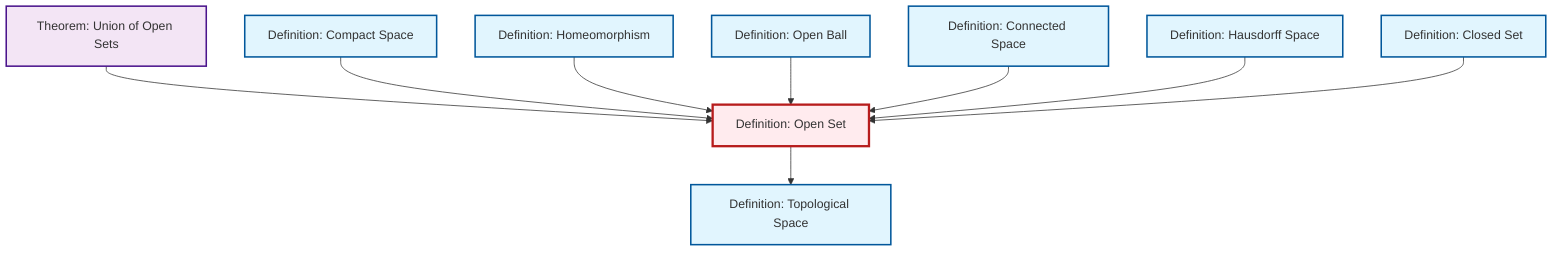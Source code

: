 graph TD
    classDef definition fill:#e1f5fe,stroke:#01579b,stroke-width:2px
    classDef theorem fill:#f3e5f5,stroke:#4a148c,stroke-width:2px
    classDef axiom fill:#fff3e0,stroke:#e65100,stroke-width:2px
    classDef example fill:#e8f5e9,stroke:#1b5e20,stroke-width:2px
    classDef current fill:#ffebee,stroke:#b71c1c,stroke-width:3px
    def-homeomorphism["Definition: Homeomorphism"]:::definition
    def-closed-set["Definition: Closed Set"]:::definition
    def-open-set["Definition: Open Set"]:::definition
    def-open-ball["Definition: Open Ball"]:::definition
    thm-union-open-sets["Theorem: Union of Open Sets"]:::theorem
    def-hausdorff["Definition: Hausdorff Space"]:::definition
    def-compact["Definition: Compact Space"]:::definition
    def-topological-space["Definition: Topological Space"]:::definition
    def-connected["Definition: Connected Space"]:::definition
    thm-union-open-sets --> def-open-set
    def-compact --> def-open-set
    def-homeomorphism --> def-open-set
    def-open-ball --> def-open-set
    def-connected --> def-open-set
    def-hausdorff --> def-open-set
    def-open-set --> def-topological-space
    def-closed-set --> def-open-set
    class def-open-set current